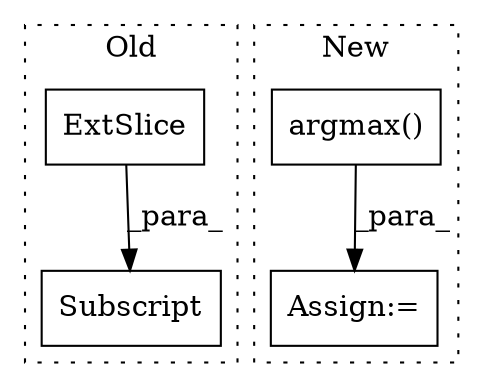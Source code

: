 digraph G {
subgraph cluster0 {
1 [label="ExtSlice" a="85" s="5911" l="10" shape="box"];
3 [label="Subscript" a="63" s="5911,0" l="38,0" shape="box"];
label = "Old";
style="dotted";
}
subgraph cluster1 {
2 [label="argmax()" a="75" s="4425,4462" l="10,9" shape="box"];
4 [label="Assign:=" a="68" s="4422" l="3" shape="box"];
label = "New";
style="dotted";
}
1 -> 3 [label="_para_"];
2 -> 4 [label="_para_"];
}